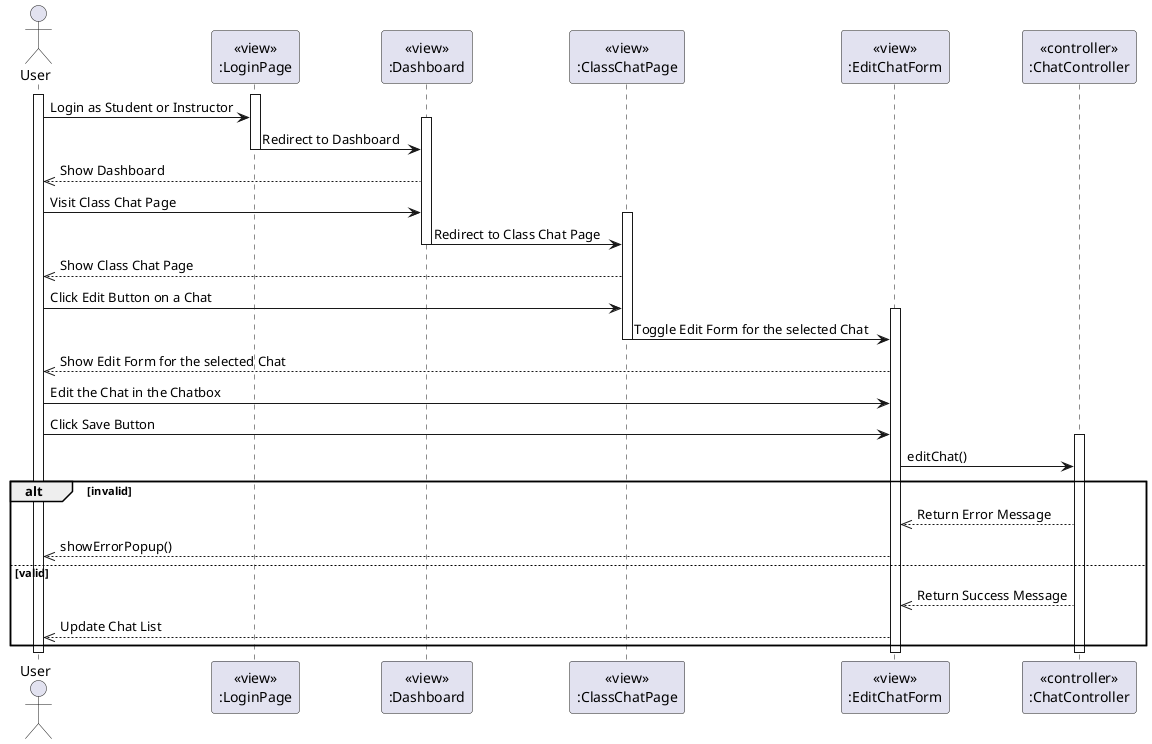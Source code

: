 @startuml EditChat
actor User
participant LoginPageView [
  <<view>>
  :LoginPage
]

participant DashboardView [
  <<view>>
  :Dashboard
]

participant ClassChatPageView [
    <<view>>
    :ClassChatPage
]

participant EditChatFormView [
    <<view>>
    :EditChatForm
]

participant ChatController [
  <<controller>>
  :ChatController
]

activate User
activate LoginPageView
User -> LoginPageView: Login as Student or Instructor
activate DashboardView
LoginPageView -> DashboardView: Redirect to Dashboard
deactivate LoginPageView

DashboardView -->> User: Show Dashboard

User -> DashboardView: Visit Class Chat Page
activate ClassChatPageView
DashboardView -> ClassChatPageView: Redirect to Class Chat Page
deactivate DashboardView

ClassChatPageView -->> User: Show Class Chat Page

User -> ClassChatPageView: Click Edit Button on a Chat
activate EditChatFormView
ClassChatPageView -> EditChatFormView: Toggle Edit Form for the selected Chat
deactivate ClassChatPageView

EditChatFormView -->> User: Show Edit Form for the selected Chat

User -> EditChatFormView: Edit the Chat in the Chatbox
User -> EditChatFormView: Click Save Button

activate ChatController
EditChatFormView -> ChatController: editChat()
alt invalid
    ChatController -->> EditChatFormView: Return Error Message
    EditChatFormView -->> User: showErrorPopup()
else valid
    ChatController -->> EditChatFormView: Return Success Message
    EditChatFormView -->> User: Update Chat List
end

deactivate User
deactivate EditChatFormView
deactivate ChatController
@enduml

